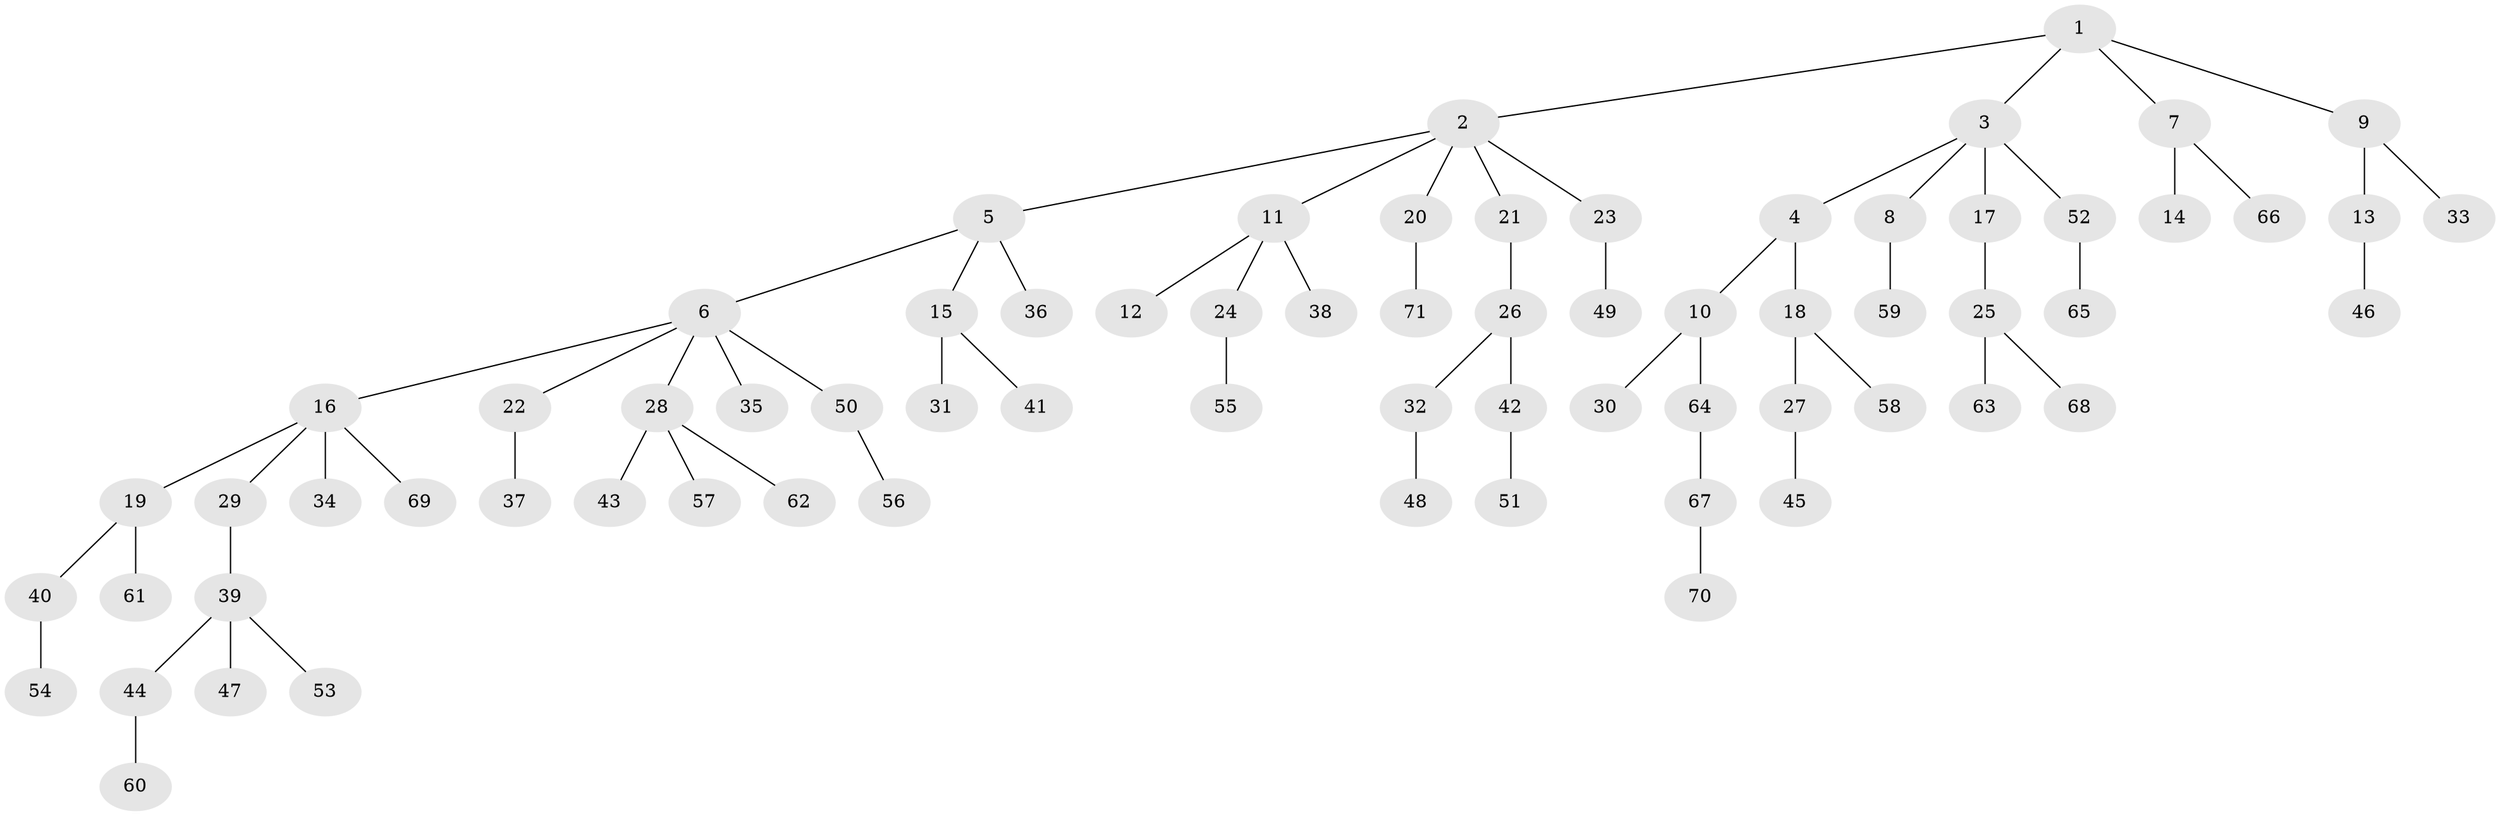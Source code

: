 // Generated by graph-tools (version 1.1) at 2025/52/03/09/25 04:52:57]
// undirected, 71 vertices, 70 edges
graph export_dot {
graph [start="1"]
  node [color=gray90,style=filled];
  1;
  2;
  3;
  4;
  5;
  6;
  7;
  8;
  9;
  10;
  11;
  12;
  13;
  14;
  15;
  16;
  17;
  18;
  19;
  20;
  21;
  22;
  23;
  24;
  25;
  26;
  27;
  28;
  29;
  30;
  31;
  32;
  33;
  34;
  35;
  36;
  37;
  38;
  39;
  40;
  41;
  42;
  43;
  44;
  45;
  46;
  47;
  48;
  49;
  50;
  51;
  52;
  53;
  54;
  55;
  56;
  57;
  58;
  59;
  60;
  61;
  62;
  63;
  64;
  65;
  66;
  67;
  68;
  69;
  70;
  71;
  1 -- 2;
  1 -- 3;
  1 -- 7;
  1 -- 9;
  2 -- 5;
  2 -- 11;
  2 -- 20;
  2 -- 21;
  2 -- 23;
  3 -- 4;
  3 -- 8;
  3 -- 17;
  3 -- 52;
  4 -- 10;
  4 -- 18;
  5 -- 6;
  5 -- 15;
  5 -- 36;
  6 -- 16;
  6 -- 22;
  6 -- 28;
  6 -- 35;
  6 -- 50;
  7 -- 14;
  7 -- 66;
  8 -- 59;
  9 -- 13;
  9 -- 33;
  10 -- 30;
  10 -- 64;
  11 -- 12;
  11 -- 24;
  11 -- 38;
  13 -- 46;
  15 -- 31;
  15 -- 41;
  16 -- 19;
  16 -- 29;
  16 -- 34;
  16 -- 69;
  17 -- 25;
  18 -- 27;
  18 -- 58;
  19 -- 40;
  19 -- 61;
  20 -- 71;
  21 -- 26;
  22 -- 37;
  23 -- 49;
  24 -- 55;
  25 -- 63;
  25 -- 68;
  26 -- 32;
  26 -- 42;
  27 -- 45;
  28 -- 43;
  28 -- 57;
  28 -- 62;
  29 -- 39;
  32 -- 48;
  39 -- 44;
  39 -- 47;
  39 -- 53;
  40 -- 54;
  42 -- 51;
  44 -- 60;
  50 -- 56;
  52 -- 65;
  64 -- 67;
  67 -- 70;
}
